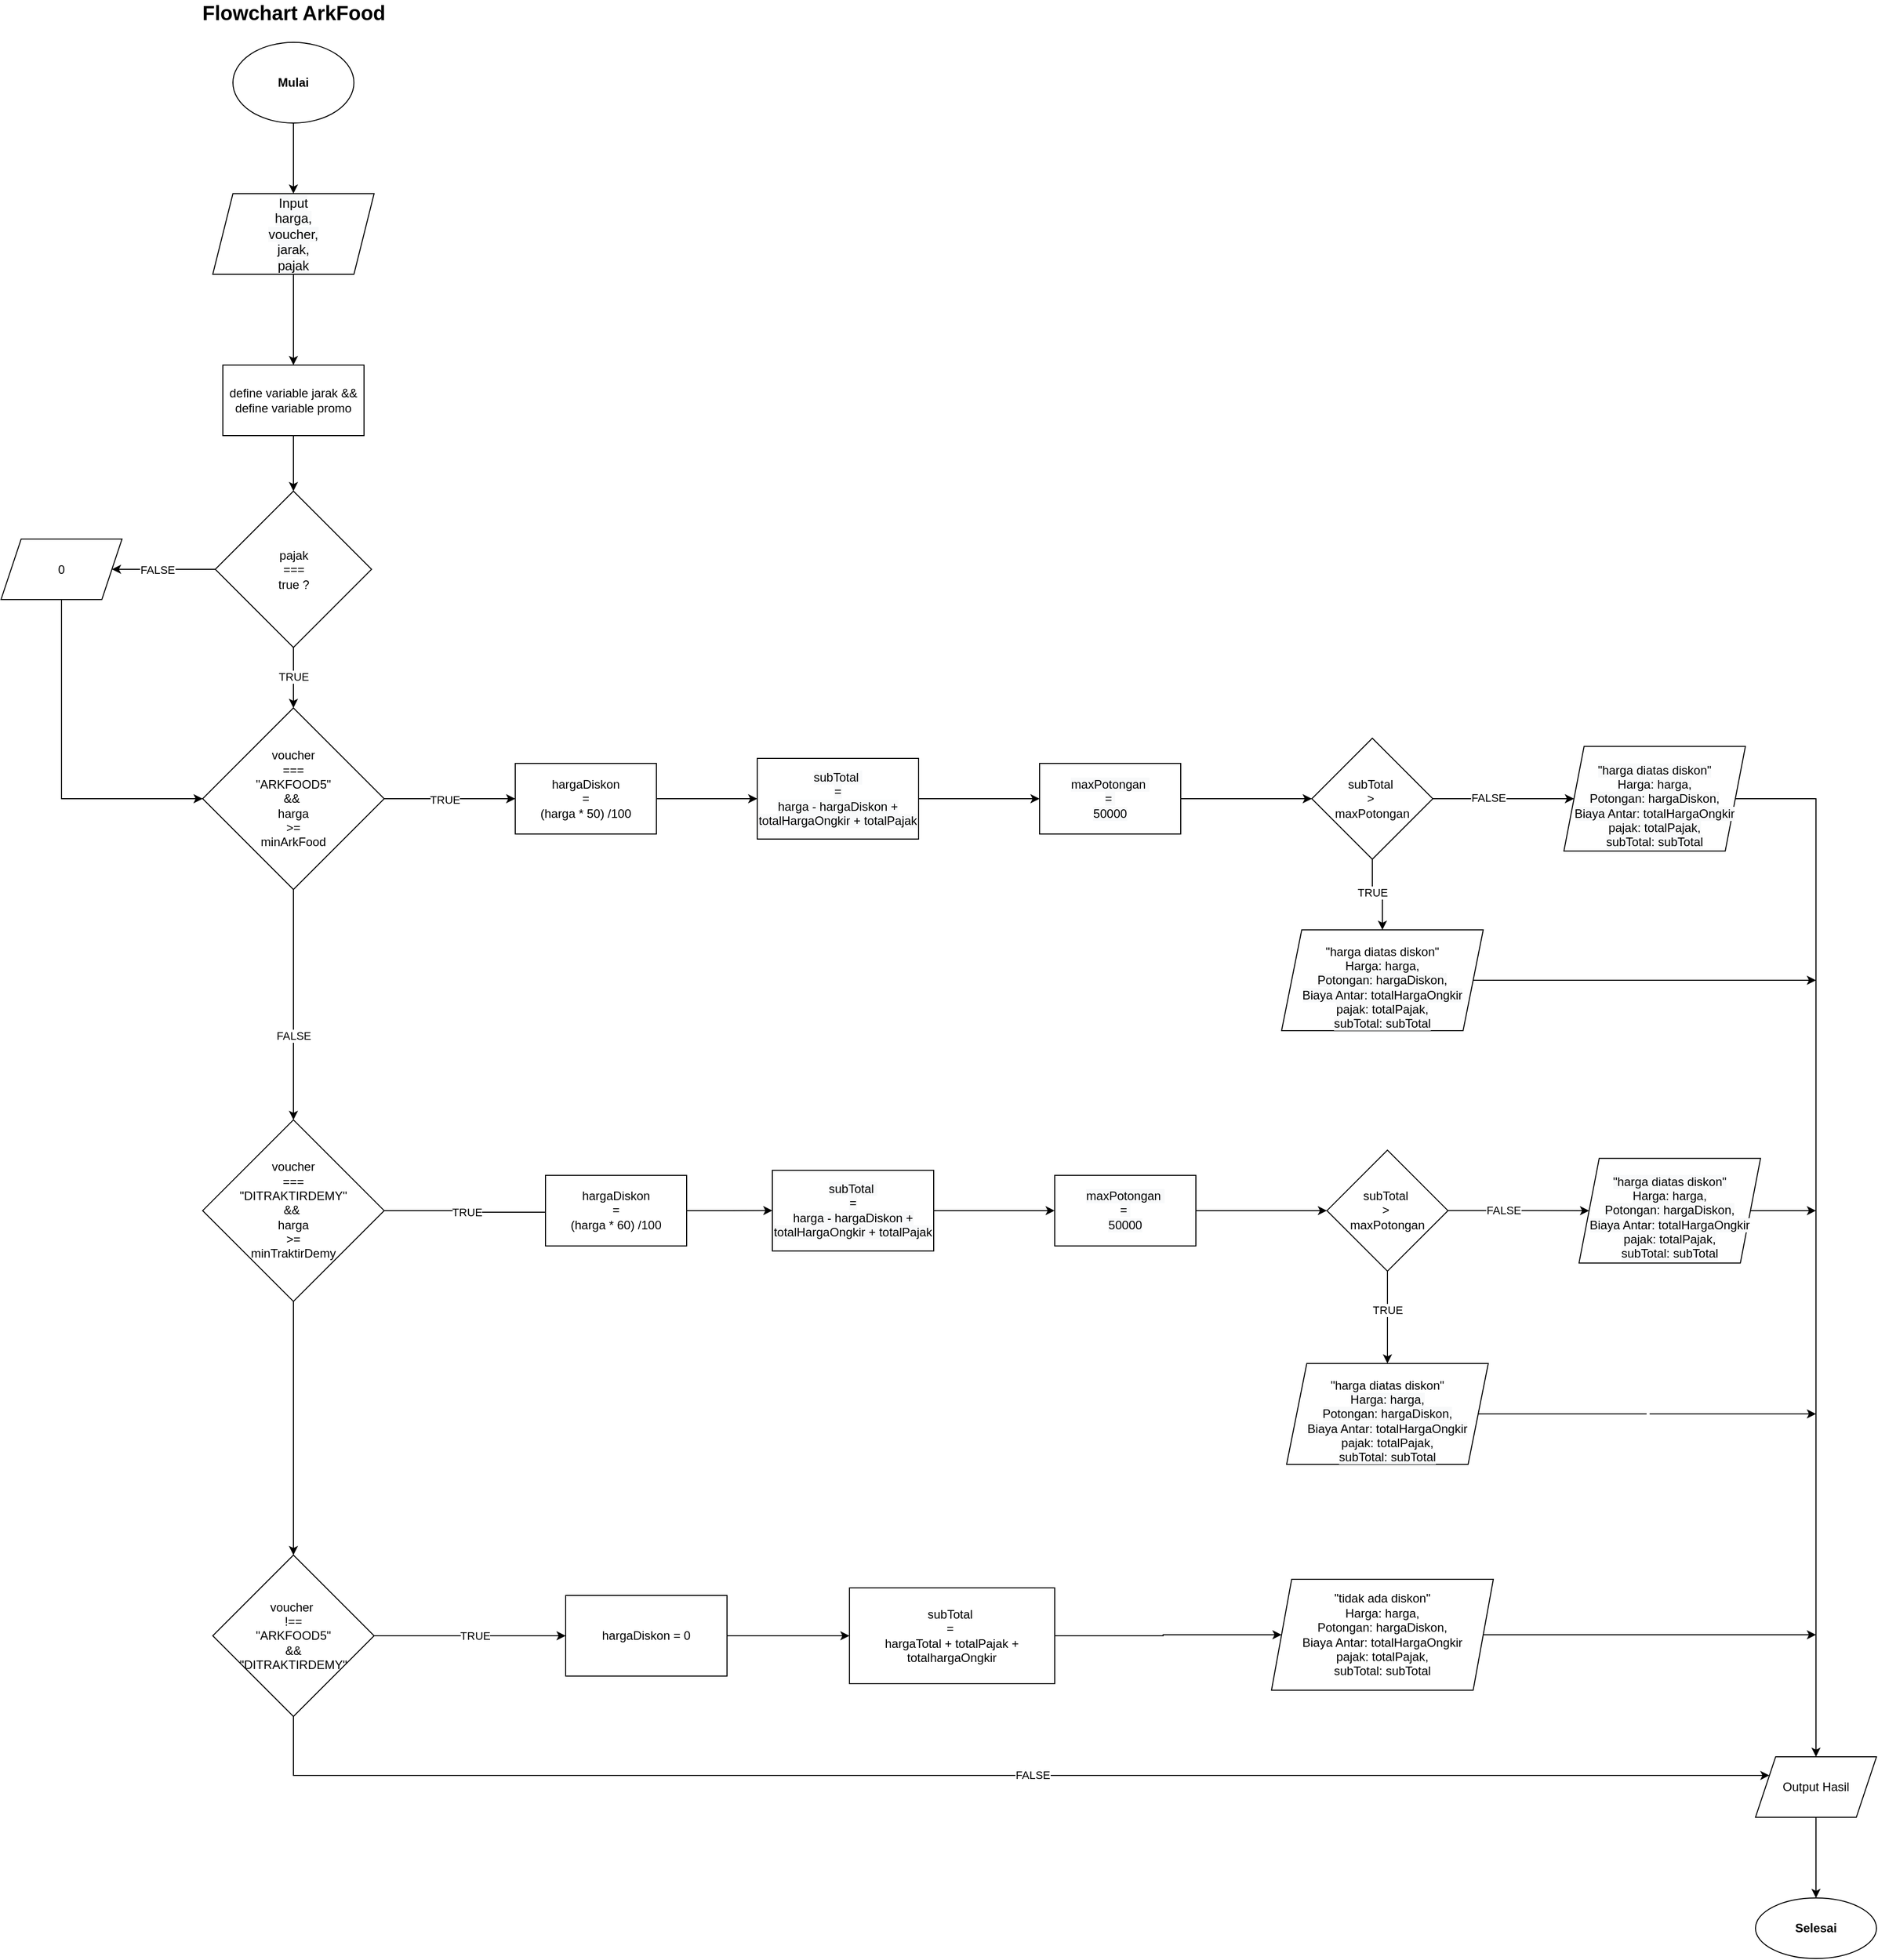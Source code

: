 <mxfile version="15.1.1" type="github"><diagram id="C5RBs43oDa-KdzZeNtuy" name="Page-1"><mxGraphModel dx="1299" dy="1123" grid="1" gridSize="10" guides="1" tooltips="1" connect="1" arrows="1" fold="1" page="1" pageScale="1" pageWidth="827" pageHeight="1169" background="#ffffff" math="0" shadow="0"><root><mxCell id="WIyWlLk6GJQsqaUBKTNV-0"/><mxCell id="WIyWlLk6GJQsqaUBKTNV-1" parent="WIyWlLk6GJQsqaUBKTNV-0"/><mxCell id="PaFGZIn1e4kdp1-qGl9o-0" value="&lt;font style=&quot;font-size: 20px&quot;&gt;&lt;b&gt;Flowchart ArkFood&lt;/b&gt;&lt;/font&gt;" style="text;html=1;align=center;verticalAlign=middle;resizable=0;points=[];autosize=1;strokeColor=none;fillColor=none;" vertex="1" parent="WIyWlLk6GJQsqaUBKTNV-1"><mxGeometry x="1690" y="80" width="200" height="20" as="geometry"/></mxCell><mxCell id="PaFGZIn1e4kdp1-qGl9o-123" value="" style="edgeStyle=orthogonalEdgeStyle;rounded=0;orthogonalLoop=1;jettySize=auto;html=1;" edge="1" parent="WIyWlLk6GJQsqaUBKTNV-1" source="PaFGZIn1e4kdp1-qGl9o-121" target="PaFGZIn1e4kdp1-qGl9o-122"><mxGeometry relative="1" as="geometry"/></mxCell><mxCell id="PaFGZIn1e4kdp1-qGl9o-121" value="&lt;b&gt;Mulai&lt;/b&gt;" style="ellipse;whiteSpace=wrap;html=1;" vertex="1" parent="WIyWlLk6GJQsqaUBKTNV-1"><mxGeometry x="1730" y="120" width="120" height="80" as="geometry"/></mxCell><mxCell id="PaFGZIn1e4kdp1-qGl9o-125" value="" style="edgeStyle=orthogonalEdgeStyle;rounded=0;orthogonalLoop=1;jettySize=auto;html=1;" edge="1" parent="WIyWlLk6GJQsqaUBKTNV-1" source="PaFGZIn1e4kdp1-qGl9o-122" target="PaFGZIn1e4kdp1-qGl9o-124"><mxGeometry relative="1" as="geometry"/></mxCell><mxCell id="PaFGZIn1e4kdp1-qGl9o-122" value="&lt;font style=&quot;font-size: 13px&quot;&gt;&lt;br&gt;&lt;br&gt;&lt;span style=&quot;color: rgb(0 , 0 , 0) ; font-family: &amp;#34;helvetica&amp;#34; ; font-style: normal ; font-weight: 400 ; letter-spacing: normal ; text-align: center ; text-indent: 0px ; text-transform: none ; word-spacing: 0px ; background-color: rgb(248 , 249 , 250) ; display: inline ; float: none&quot;&gt;Input&lt;/span&gt;&lt;br style=&quot;color: rgb(0 , 0 , 0) ; font-family: &amp;#34;helvetica&amp;#34; ; font-style: normal ; font-weight: 400 ; letter-spacing: normal ; text-align: center ; text-indent: 0px ; text-transform: none ; word-spacing: 0px ; background-color: rgb(248 , 249 , 250)&quot;&gt;&lt;span style=&quot;color: rgb(0 , 0 , 0) ; font-family: &amp;#34;helvetica&amp;#34; ; font-style: normal ; font-weight: 400 ; letter-spacing: normal ; text-align: center ; text-indent: 0px ; text-transform: none ; word-spacing: 0px ; background-color: rgb(248 , 249 , 250) ; display: inline ; float: none&quot;&gt;harga,&lt;/span&gt;&lt;br style=&quot;color: rgb(0 , 0 , 0) ; font-family: &amp;#34;helvetica&amp;#34; ; font-style: normal ; font-weight: 400 ; letter-spacing: normal ; text-align: center ; text-indent: 0px ; text-transform: none ; word-spacing: 0px ; background-color: rgb(248 , 249 , 250)&quot;&gt;&lt;span style=&quot;color: rgb(0 , 0 , 0) ; font-family: &amp;#34;helvetica&amp;#34; ; font-style: normal ; font-weight: 400 ; letter-spacing: normal ; text-align: center ; text-indent: 0px ; text-transform: none ; word-spacing: 0px ; background-color: rgb(248 , 249 , 250) ; display: inline ; float: none&quot;&gt;voucher,&lt;/span&gt;&lt;br style=&quot;color: rgb(0 , 0 , 0) ; font-family: &amp;#34;helvetica&amp;#34; ; font-style: normal ; font-weight: 400 ; letter-spacing: normal ; text-align: center ; text-indent: 0px ; text-transform: none ; word-spacing: 0px ; background-color: rgb(248 , 249 , 250)&quot;&gt;&lt;span style=&quot;color: rgb(0 , 0 , 0) ; font-family: &amp;#34;helvetica&amp;#34; ; font-style: normal ; font-weight: 400 ; letter-spacing: normal ; text-align: center ; text-indent: 0px ; text-transform: none ; word-spacing: 0px ; background-color: rgb(248 , 249 , 250) ; display: inline ; float: none&quot;&gt;jarak,&lt;/span&gt;&lt;br style=&quot;color: rgb(0 , 0 , 0) ; font-family: &amp;#34;helvetica&amp;#34; ; font-style: normal ; font-weight: 400 ; letter-spacing: normal ; text-align: center ; text-indent: 0px ; text-transform: none ; word-spacing: 0px ; background-color: rgb(248 , 249 , 250)&quot;&gt;&lt;span style=&quot;color: rgb(0 , 0 , 0) ; font-family: &amp;#34;helvetica&amp;#34; ; font-style: normal ; font-weight: 400 ; letter-spacing: normal ; text-align: center ; text-indent: 0px ; text-transform: none ; word-spacing: 0px ; background-color: rgb(248 , 249 , 250) ; display: inline ; float: none&quot;&gt;pajak&lt;br&gt;&lt;/span&gt;&lt;br&gt;&lt;br&gt;&lt;/font&gt;" style="shape=parallelogram;perimeter=parallelogramPerimeter;whiteSpace=wrap;html=1;fixedSize=1;" vertex="1" parent="WIyWlLk6GJQsqaUBKTNV-1"><mxGeometry x="1710" y="270" width="160" height="80" as="geometry"/></mxCell><mxCell id="PaFGZIn1e4kdp1-qGl9o-127" value="" style="edgeStyle=orthogonalEdgeStyle;rounded=0;orthogonalLoop=1;jettySize=auto;html=1;" edge="1" parent="WIyWlLk6GJQsqaUBKTNV-1" source="PaFGZIn1e4kdp1-qGl9o-124" target="PaFGZIn1e4kdp1-qGl9o-126"><mxGeometry relative="1" as="geometry"/></mxCell><mxCell id="PaFGZIn1e4kdp1-qGl9o-124" value="&lt;span&gt;define variable jarak &amp;amp;&amp;amp; define variable promo&lt;/span&gt;" style="whiteSpace=wrap;html=1;" vertex="1" parent="WIyWlLk6GJQsqaUBKTNV-1"><mxGeometry x="1720" y="440" width="140" height="70" as="geometry"/></mxCell><mxCell id="PaFGZIn1e4kdp1-qGl9o-129" value="" style="edgeStyle=orthogonalEdgeStyle;rounded=0;orthogonalLoop=1;jettySize=auto;html=1;" edge="1" parent="WIyWlLk6GJQsqaUBKTNV-1" source="PaFGZIn1e4kdp1-qGl9o-126" target="PaFGZIn1e4kdp1-qGl9o-128"><mxGeometry relative="1" as="geometry"/></mxCell><mxCell id="PaFGZIn1e4kdp1-qGl9o-130" value="FALSE" style="edgeLabel;html=1;align=center;verticalAlign=middle;resizable=0;points=[];" vertex="1" connectable="0" parent="PaFGZIn1e4kdp1-qGl9o-129"><mxGeometry x="0.131" relative="1" as="geometry"><mxPoint as="offset"/></mxGeometry></mxCell><mxCell id="PaFGZIn1e4kdp1-qGl9o-132" value="" style="edgeStyle=orthogonalEdgeStyle;rounded=0;orthogonalLoop=1;jettySize=auto;html=1;" edge="1" parent="WIyWlLk6GJQsqaUBKTNV-1" source="PaFGZIn1e4kdp1-qGl9o-126" target="PaFGZIn1e4kdp1-qGl9o-131"><mxGeometry relative="1" as="geometry"/></mxCell><mxCell id="PaFGZIn1e4kdp1-qGl9o-133" value="TRUE" style="edgeLabel;html=1;align=center;verticalAlign=middle;resizable=0;points=[];" vertex="1" connectable="0" parent="PaFGZIn1e4kdp1-qGl9o-132"><mxGeometry x="-0.048" relative="1" as="geometry"><mxPoint as="offset"/></mxGeometry></mxCell><mxCell id="PaFGZIn1e4kdp1-qGl9o-126" value="pajak&lt;br&gt;===&lt;br&gt;true ?" style="rhombus;whiteSpace=wrap;html=1;" vertex="1" parent="WIyWlLk6GJQsqaUBKTNV-1"><mxGeometry x="1712.5" y="565" width="155" height="155" as="geometry"/></mxCell><mxCell id="PaFGZIn1e4kdp1-qGl9o-155" style="edgeStyle=orthogonalEdgeStyle;rounded=0;orthogonalLoop=1;jettySize=auto;html=1;entryX=0;entryY=0.5;entryDx=0;entryDy=0;" edge="1" parent="WIyWlLk6GJQsqaUBKTNV-1" source="PaFGZIn1e4kdp1-qGl9o-128" target="PaFGZIn1e4kdp1-qGl9o-131"><mxGeometry relative="1" as="geometry"><Array as="points"><mxPoint x="1560" y="870"/></Array></mxGeometry></mxCell><mxCell id="PaFGZIn1e4kdp1-qGl9o-128" value="0" style="shape=parallelogram;perimeter=parallelogramPerimeter;whiteSpace=wrap;html=1;fixedSize=1;" vertex="1" parent="WIyWlLk6GJQsqaUBKTNV-1"><mxGeometry x="1500" y="612.5" width="120" height="60" as="geometry"/></mxCell><mxCell id="PaFGZIn1e4kdp1-qGl9o-135" value="" style="edgeStyle=orthogonalEdgeStyle;rounded=0;orthogonalLoop=1;jettySize=auto;html=1;" edge="1" parent="WIyWlLk6GJQsqaUBKTNV-1" source="PaFGZIn1e4kdp1-qGl9o-131" target="PaFGZIn1e4kdp1-qGl9o-134"><mxGeometry relative="1" as="geometry"/></mxCell><mxCell id="PaFGZIn1e4kdp1-qGl9o-136" value="TRUE" style="edgeLabel;html=1;align=center;verticalAlign=middle;resizable=0;points=[];" vertex="1" connectable="0" parent="PaFGZIn1e4kdp1-qGl9o-135"><mxGeometry x="-0.085" y="-1" relative="1" as="geometry"><mxPoint as="offset"/></mxGeometry></mxCell><mxCell id="PaFGZIn1e4kdp1-qGl9o-154" value="" style="edgeStyle=orthogonalEdgeStyle;rounded=0;orthogonalLoop=1;jettySize=auto;html=1;" edge="1" parent="WIyWlLk6GJQsqaUBKTNV-1" source="PaFGZIn1e4kdp1-qGl9o-131" target="PaFGZIn1e4kdp1-qGl9o-153"><mxGeometry relative="1" as="geometry"/></mxCell><mxCell id="PaFGZIn1e4kdp1-qGl9o-156" value="FALSE" style="edgeLabel;html=1;align=center;verticalAlign=middle;resizable=0;points=[];" vertex="1" connectable="0" parent="PaFGZIn1e4kdp1-qGl9o-154"><mxGeometry x="0.271" relative="1" as="geometry"><mxPoint as="offset"/></mxGeometry></mxCell><mxCell id="PaFGZIn1e4kdp1-qGl9o-131" value="voucher&lt;br&gt;===&lt;br&gt;&quot;ARKFOOD5&quot;&lt;br&gt;&amp;amp;&amp;amp;&amp;nbsp;&lt;br&gt;harga&lt;br&gt;&amp;gt;=&lt;br&gt;minArkFood" style="rhombus;whiteSpace=wrap;html=1;" vertex="1" parent="WIyWlLk6GJQsqaUBKTNV-1"><mxGeometry x="1700" y="780" width="180" height="180" as="geometry"/></mxCell><mxCell id="PaFGZIn1e4kdp1-qGl9o-138" value="" style="edgeStyle=orthogonalEdgeStyle;rounded=0;orthogonalLoop=1;jettySize=auto;html=1;" edge="1" parent="WIyWlLk6GJQsqaUBKTNV-1" source="PaFGZIn1e4kdp1-qGl9o-134" target="PaFGZIn1e4kdp1-qGl9o-137"><mxGeometry relative="1" as="geometry"/></mxCell><mxCell id="PaFGZIn1e4kdp1-qGl9o-134" value="&lt;span&gt;hargaDiskon&lt;/span&gt;&lt;br&gt;&lt;span&gt;=&lt;/span&gt;&lt;br&gt;&lt;span&gt;(harga * 50) /100&lt;/span&gt;" style="whiteSpace=wrap;html=1;" vertex="1" parent="WIyWlLk6GJQsqaUBKTNV-1"><mxGeometry x="2010" y="835" width="140" height="70" as="geometry"/></mxCell><mxCell id="PaFGZIn1e4kdp1-qGl9o-140" value="" style="edgeStyle=orthogonalEdgeStyle;rounded=0;orthogonalLoop=1;jettySize=auto;html=1;" edge="1" parent="WIyWlLk6GJQsqaUBKTNV-1" source="PaFGZIn1e4kdp1-qGl9o-137" target="PaFGZIn1e4kdp1-qGl9o-139"><mxGeometry relative="1" as="geometry"/></mxCell><mxCell id="PaFGZIn1e4kdp1-qGl9o-137" value="&#10;&#10;&lt;span style=&quot;color: rgb(0, 0, 0); font-family: helvetica; font-size: 12px; font-style: normal; font-weight: 400; letter-spacing: normal; text-align: center; text-indent: 0px; text-transform: none; word-spacing: 0px; background-color: rgb(248, 249, 250); display: inline; float: none;&quot;&gt;subTotal&amp;nbsp;&lt;/span&gt;&lt;br style=&quot;color: rgb(0, 0, 0); font-family: helvetica; font-size: 12px; font-style: normal; font-weight: 400; letter-spacing: normal; text-align: center; text-indent: 0px; text-transform: none; word-spacing: 0px; background-color: rgb(248, 249, 250);&quot;&gt;&lt;span style=&quot;color: rgb(0, 0, 0); font-family: helvetica; font-size: 12px; font-style: normal; font-weight: 400; letter-spacing: normal; text-align: center; text-indent: 0px; text-transform: none; word-spacing: 0px; background-color: rgb(248, 249, 250); display: inline; float: none;&quot;&gt;=&lt;/span&gt;&lt;br style=&quot;color: rgb(0, 0, 0); font-family: helvetica; font-size: 12px; font-style: normal; font-weight: 400; letter-spacing: normal; text-align: center; text-indent: 0px; text-transform: none; word-spacing: 0px; background-color: rgb(248, 249, 250);&quot;&gt;&lt;span style=&quot;color: rgb(0, 0, 0); font-family: helvetica; font-size: 12px; font-style: normal; font-weight: 400; letter-spacing: normal; text-align: center; text-indent: 0px; text-transform: none; word-spacing: 0px; background-color: rgb(248, 249, 250); display: inline; float: none;&quot;&gt;harga - hargaDiskon + totalHargaOngkir + totalPajak&lt;/span&gt;&#10;&#10;" style="whiteSpace=wrap;html=1;" vertex="1" parent="WIyWlLk6GJQsqaUBKTNV-1"><mxGeometry x="2250" y="830" width="160" height="80" as="geometry"/></mxCell><mxCell id="PaFGZIn1e4kdp1-qGl9o-142" value="" style="edgeStyle=orthogonalEdgeStyle;rounded=0;orthogonalLoop=1;jettySize=auto;html=1;" edge="1" parent="WIyWlLk6GJQsqaUBKTNV-1" source="PaFGZIn1e4kdp1-qGl9o-139" target="PaFGZIn1e4kdp1-qGl9o-141"><mxGeometry relative="1" as="geometry"/></mxCell><mxCell id="PaFGZIn1e4kdp1-qGl9o-139" value="&#10;&#10;&lt;span style=&quot;color: rgb(0, 0, 0); font-family: helvetica; font-size: 12px; font-style: normal; font-weight: 400; letter-spacing: normal; text-align: center; text-indent: 0px; text-transform: none; word-spacing: 0px; background-color: rgb(248, 249, 250); display: inline; float: none;&quot;&gt;maxPotongan&amp;nbsp;&lt;/span&gt;&lt;br style=&quot;color: rgb(0, 0, 0); font-family: helvetica; font-size: 12px; font-style: normal; font-weight: 400; letter-spacing: normal; text-align: center; text-indent: 0px; text-transform: none; word-spacing: 0px; background-color: rgb(248, 249, 250);&quot;&gt;&lt;span style=&quot;color: rgb(0, 0, 0); font-family: helvetica; font-size: 12px; font-style: normal; font-weight: 400; letter-spacing: normal; text-align: center; text-indent: 0px; text-transform: none; word-spacing: 0px; background-color: rgb(248, 249, 250); display: inline; float: none;&quot;&gt;=&amp;nbsp;&lt;/span&gt;&lt;br style=&quot;color: rgb(0, 0, 0); font-family: helvetica; font-size: 12px; font-style: normal; font-weight: 400; letter-spacing: normal; text-align: center; text-indent: 0px; text-transform: none; word-spacing: 0px; background-color: rgb(248, 249, 250);&quot;&gt;&lt;span style=&quot;color: rgb(0, 0, 0); font-family: helvetica; font-size: 12px; font-style: normal; font-weight: 400; letter-spacing: normal; text-align: center; text-indent: 0px; text-transform: none; word-spacing: 0px; background-color: rgb(248, 249, 250); display: inline; float: none;&quot;&gt;50000&lt;/span&gt;&#10;&#10;" style="whiteSpace=wrap;html=1;" vertex="1" parent="WIyWlLk6GJQsqaUBKTNV-1"><mxGeometry x="2530" y="835" width="140" height="70" as="geometry"/></mxCell><mxCell id="PaFGZIn1e4kdp1-qGl9o-144" value="" style="edgeStyle=orthogonalEdgeStyle;rounded=0;orthogonalLoop=1;jettySize=auto;html=1;" edge="1" parent="WIyWlLk6GJQsqaUBKTNV-1" source="PaFGZIn1e4kdp1-qGl9o-141" target="PaFGZIn1e4kdp1-qGl9o-143"><mxGeometry relative="1" as="geometry"/></mxCell><mxCell id="PaFGZIn1e4kdp1-qGl9o-145" value="TRUE" style="edgeLabel;html=1;align=center;verticalAlign=middle;resizable=0;points=[];" vertex="1" connectable="0" parent="PaFGZIn1e4kdp1-qGl9o-144"><mxGeometry x="-0.173" relative="1" as="geometry"><mxPoint as="offset"/></mxGeometry></mxCell><mxCell id="PaFGZIn1e4kdp1-qGl9o-147" value="" style="edgeStyle=orthogonalEdgeStyle;rounded=0;orthogonalLoop=1;jettySize=auto;html=1;" edge="1" parent="WIyWlLk6GJQsqaUBKTNV-1" source="PaFGZIn1e4kdp1-qGl9o-141" target="PaFGZIn1e4kdp1-qGl9o-146"><mxGeometry relative="1" as="geometry"/></mxCell><mxCell id="PaFGZIn1e4kdp1-qGl9o-148" value="FALSE" style="edgeLabel;html=1;align=center;verticalAlign=middle;resizable=0;points=[];" vertex="1" connectable="0" parent="PaFGZIn1e4kdp1-qGl9o-147"><mxGeometry x="-0.215" y="1" relative="1" as="geometry"><mxPoint as="offset"/></mxGeometry></mxCell><mxCell id="PaFGZIn1e4kdp1-qGl9o-141" value="subTotal&amp;nbsp;&lt;br&gt;&amp;gt;&amp;nbsp;&lt;br&gt;maxPotongan" style="rhombus;whiteSpace=wrap;html=1;" vertex="1" parent="WIyWlLk6GJQsqaUBKTNV-1"><mxGeometry x="2800" y="810" width="120" height="120" as="geometry"/></mxCell><mxCell id="PaFGZIn1e4kdp1-qGl9o-151" style="edgeStyle=orthogonalEdgeStyle;rounded=0;orthogonalLoop=1;jettySize=auto;html=1;" edge="1" parent="WIyWlLk6GJQsqaUBKTNV-1" source="PaFGZIn1e4kdp1-qGl9o-143"><mxGeometry relative="1" as="geometry"><mxPoint x="3300" y="1050" as="targetPoint"/></mxGeometry></mxCell><mxCell id="PaFGZIn1e4kdp1-qGl9o-143" value="&lt;br&gt;&quot;harga diatas diskon&quot;&lt;br&gt;&lt;span style=&quot;color: rgb(0 , 0 , 0) ; font-family: &amp;#34;helvetica&amp;#34; ; font-size: 12px ; font-style: normal ; font-weight: 400 ; letter-spacing: normal ; text-align: center ; text-indent: 0px ; text-transform: none ; word-spacing: 0px ; background-color: rgb(248 , 249 , 250) ; display: inline ; float: none&quot;&gt;Harga: harga,&lt;/span&gt;&lt;br style=&quot;color: rgb(0 , 0 , 0) ; font-family: &amp;#34;helvetica&amp;#34; ; font-size: 12px ; font-style: normal ; font-weight: 400 ; letter-spacing: normal ; text-align: center ; text-indent: 0px ; text-transform: none ; word-spacing: 0px ; background-color: rgb(248 , 249 , 250)&quot;&gt;&lt;span style=&quot;color: rgb(0 , 0 , 0) ; font-family: &amp;#34;helvetica&amp;#34; ; font-size: 12px ; font-style: normal ; font-weight: 400 ; letter-spacing: normal ; text-align: center ; text-indent: 0px ; text-transform: none ; word-spacing: 0px ; background-color: rgb(248 , 249 , 250) ; display: inline ; float: none&quot;&gt;Potongan: hargaDiskon,&lt;/span&gt;&lt;br style=&quot;color: rgb(0 , 0 , 0) ; font-family: &amp;#34;helvetica&amp;#34; ; font-size: 12px ; font-style: normal ; font-weight: 400 ; letter-spacing: normal ; text-align: center ; text-indent: 0px ; text-transform: none ; word-spacing: 0px ; background-color: rgb(248 , 249 , 250)&quot;&gt;&lt;span style=&quot;color: rgb(0 , 0 , 0) ; font-family: &amp;#34;helvetica&amp;#34; ; font-size: 12px ; font-style: normal ; font-weight: 400 ; letter-spacing: normal ; text-align: center ; text-indent: 0px ; text-transform: none ; word-spacing: 0px ; background-color: rgb(248 , 249 , 250) ; display: inline ; float: none&quot;&gt;Biaya Antar: totalHargaOngkir&lt;/span&gt;&lt;br style=&quot;color: rgb(0 , 0 , 0) ; font-family: &amp;#34;helvetica&amp;#34; ; font-size: 12px ; font-style: normal ; font-weight: 400 ; letter-spacing: normal ; text-align: center ; text-indent: 0px ; text-transform: none ; word-spacing: 0px ; background-color: rgb(248 , 249 , 250)&quot;&gt;&lt;span style=&quot;color: rgb(0 , 0 , 0) ; font-family: &amp;#34;helvetica&amp;#34; ; font-size: 12px ; font-style: normal ; font-weight: 400 ; letter-spacing: normal ; text-align: center ; text-indent: 0px ; text-transform: none ; word-spacing: 0px ; background-color: rgb(248 , 249 , 250) ; display: inline ; float: none&quot;&gt;pajak: totalPajak,&lt;/span&gt;&lt;br style=&quot;color: rgb(0 , 0 , 0) ; font-family: &amp;#34;helvetica&amp;#34; ; font-size: 12px ; font-style: normal ; font-weight: 400 ; letter-spacing: normal ; text-align: center ; text-indent: 0px ; text-transform: none ; word-spacing: 0px ; background-color: rgb(248 , 249 , 250)&quot;&gt;&lt;span style=&quot;color: rgb(0 , 0 , 0) ; font-family: &amp;#34;helvetica&amp;#34; ; font-size: 12px ; font-style: normal ; font-weight: 400 ; letter-spacing: normal ; text-align: center ; text-indent: 0px ; text-transform: none ; word-spacing: 0px ; background-color: rgb(248 , 249 , 250) ; display: inline ; float: none&quot;&gt;subTotal: subTotal&lt;/span&gt;&lt;br&gt;" style="shape=parallelogram;perimeter=parallelogramPerimeter;whiteSpace=wrap;html=1;fixedSize=1;" vertex="1" parent="WIyWlLk6GJQsqaUBKTNV-1"><mxGeometry x="2770" y="1000" width="200" height="100" as="geometry"/></mxCell><mxCell id="PaFGZIn1e4kdp1-qGl9o-149" style="edgeStyle=orthogonalEdgeStyle;rounded=0;orthogonalLoop=1;jettySize=auto;html=1;" edge="1" parent="WIyWlLk6GJQsqaUBKTNV-1" source="PaFGZIn1e4kdp1-qGl9o-146" target="PaFGZIn1e4kdp1-qGl9o-150"><mxGeometry relative="1" as="geometry"><mxPoint x="3280" y="1430" as="targetPoint"/><Array as="points"><mxPoint x="3300" y="870.005"/><mxPoint x="3300" y="1450"/></Array></mxGeometry></mxCell><mxCell id="PaFGZIn1e4kdp1-qGl9o-146" value="&lt;br&gt;&lt;br&gt;&lt;br style=&quot;color: rgb(0 , 0 , 0) ; font-family: &amp;#34;helvetica&amp;#34; ; font-size: 12px ; font-style: normal ; font-weight: 400 ; letter-spacing: normal ; text-align: center ; text-indent: 0px ; text-transform: none ; word-spacing: 0px ; background-color: rgb(248 , 249 , 250)&quot;&gt;&lt;span style=&quot;color: rgb(0 , 0 , 0) ; font-family: &amp;#34;helvetica&amp;#34; ; font-size: 12px ; font-style: normal ; font-weight: 400 ; letter-spacing: normal ; text-align: center ; text-indent: 0px ; text-transform: none ; word-spacing: 0px ; background-color: rgb(248 , 249 , 250) ; display: inline ; float: none&quot;&gt;&quot;harga diatas diskon&quot;&lt;/span&gt;&lt;br style=&quot;color: rgb(0 , 0 , 0) ; font-family: &amp;#34;helvetica&amp;#34; ; font-size: 12px ; font-style: normal ; font-weight: 400 ; letter-spacing: normal ; text-align: center ; text-indent: 0px ; text-transform: none ; word-spacing: 0px ; background-color: rgb(248 , 249 , 250)&quot;&gt;&lt;span style=&quot;color: rgb(0 , 0 , 0) ; font-size: 12px ; font-style: normal ; font-weight: 400 ; letter-spacing: normal ; text-align: center ; text-indent: 0px ; text-transform: none ; word-spacing: 0px ; font-family: &amp;#34;helvetica&amp;#34; ; background-color: rgb(248 , 249 , 250) ; display: inline ; float: none&quot;&gt;Harga: harga,&lt;/span&gt;&lt;br style=&quot;color: rgb(0 , 0 , 0) ; font-size: 12px ; font-style: normal ; font-weight: 400 ; letter-spacing: normal ; text-align: center ; text-indent: 0px ; text-transform: none ; word-spacing: 0px ; font-family: &amp;#34;helvetica&amp;#34; ; background-color: rgb(248 , 249 , 250)&quot;&gt;&lt;span style=&quot;color: rgb(0 , 0 , 0) ; font-size: 12px ; font-style: normal ; font-weight: 400 ; letter-spacing: normal ; text-align: center ; text-indent: 0px ; text-transform: none ; word-spacing: 0px ; font-family: &amp;#34;helvetica&amp;#34; ; background-color: rgb(248 , 249 , 250) ; display: inline ; float: none&quot;&gt;Potongan: hargaDiskon,&lt;/span&gt;&lt;br style=&quot;color: rgb(0 , 0 , 0) ; font-size: 12px ; font-style: normal ; font-weight: 400 ; letter-spacing: normal ; text-align: center ; text-indent: 0px ; text-transform: none ; word-spacing: 0px ; font-family: &amp;#34;helvetica&amp;#34; ; background-color: rgb(248 , 249 , 250)&quot;&gt;&lt;span style=&quot;color: rgb(0 , 0 , 0) ; font-size: 12px ; font-style: normal ; font-weight: 400 ; letter-spacing: normal ; text-align: center ; text-indent: 0px ; text-transform: none ; word-spacing: 0px ; font-family: &amp;#34;helvetica&amp;#34; ; background-color: rgb(248 , 249 , 250) ; display: inline ; float: none&quot;&gt;Biaya Antar: totalHargaOngkir&lt;/span&gt;&lt;br style=&quot;color: rgb(0 , 0 , 0) ; font-size: 12px ; font-style: normal ; font-weight: 400 ; letter-spacing: normal ; text-align: center ; text-indent: 0px ; text-transform: none ; word-spacing: 0px ; font-family: &amp;#34;helvetica&amp;#34; ; background-color: rgb(248 , 249 , 250)&quot;&gt;&lt;span style=&quot;color: rgb(0 , 0 , 0) ; font-size: 12px ; font-style: normal ; font-weight: 400 ; letter-spacing: normal ; text-align: center ; text-indent: 0px ; text-transform: none ; word-spacing: 0px ; font-family: &amp;#34;helvetica&amp;#34; ; background-color: rgb(248 , 249 , 250) ; display: inline ; float: none&quot;&gt;pajak: totalPajak,&lt;/span&gt;&lt;br style=&quot;color: rgb(0 , 0 , 0) ; font-size: 12px ; font-style: normal ; font-weight: 400 ; letter-spacing: normal ; text-align: center ; text-indent: 0px ; text-transform: none ; word-spacing: 0px ; font-family: &amp;#34;helvetica&amp;#34; ; background-color: rgb(248 , 249 , 250)&quot;&gt;&lt;span style=&quot;color: rgb(0 , 0 , 0) ; font-size: 12px ; font-style: normal ; font-weight: 400 ; letter-spacing: normal ; text-align: center ; text-indent: 0px ; text-transform: none ; word-spacing: 0px ; font-family: &amp;#34;helvetica&amp;#34; ; background-color: rgb(248 , 249 , 250) ; display: inline ; float: none&quot;&gt;subTotal: subTotal&lt;br&gt;&lt;/span&gt;&lt;br style=&quot;color: rgb(0 , 0 , 0) ; font-family: &amp;#34;helvetica&amp;#34; ; font-size: 12px ; font-style: normal ; font-weight: 400 ; letter-spacing: normal ; text-align: center ; text-indent: 0px ; text-transform: none ; word-spacing: 0px ; background-color: rgb(248 , 249 , 250)&quot;&gt;&lt;br&gt;" style="shape=parallelogram;perimeter=parallelogramPerimeter;whiteSpace=wrap;html=1;fixedSize=1;" vertex="1" parent="WIyWlLk6GJQsqaUBKTNV-1"><mxGeometry x="3050" y="818.13" width="180" height="103.75" as="geometry"/></mxCell><mxCell id="PaFGZIn1e4kdp1-qGl9o-205" value="" style="edgeStyle=orthogonalEdgeStyle;rounded=0;orthogonalLoop=1;jettySize=auto;html=1;" edge="1" parent="WIyWlLk6GJQsqaUBKTNV-1" source="PaFGZIn1e4kdp1-qGl9o-150" target="PaFGZIn1e4kdp1-qGl9o-204"><mxGeometry relative="1" as="geometry"/></mxCell><mxCell id="PaFGZIn1e4kdp1-qGl9o-150" value="Output Hasil" style="shape=parallelogram;perimeter=parallelogramPerimeter;whiteSpace=wrap;html=1;fixedSize=1;" vertex="1" parent="WIyWlLk6GJQsqaUBKTNV-1"><mxGeometry x="3240" y="1820.0" width="120" height="60" as="geometry"/></mxCell><mxCell id="PaFGZIn1e4kdp1-qGl9o-187" style="edgeStyle=orthogonalEdgeStyle;rounded=0;orthogonalLoop=1;jettySize=auto;html=1;entryX=0.107;entryY=0.522;entryDx=0;entryDy=0;entryPerimeter=0;" edge="1" parent="WIyWlLk6GJQsqaUBKTNV-1" source="PaFGZIn1e4kdp1-qGl9o-153" target="PaFGZIn1e4kdp1-qGl9o-173"><mxGeometry relative="1" as="geometry"/></mxCell><mxCell id="PaFGZIn1e4kdp1-qGl9o-188" value="TRUE" style="edgeLabel;html=1;align=center;verticalAlign=middle;resizable=0;points=[];" vertex="1" connectable="0" parent="PaFGZIn1e4kdp1-qGl9o-187"><mxGeometry x="-0.055" relative="1" as="geometry"><mxPoint as="offset"/></mxGeometry></mxCell><mxCell id="PaFGZIn1e4kdp1-qGl9o-192" style="edgeStyle=orthogonalEdgeStyle;rounded=0;orthogonalLoop=1;jettySize=auto;html=1;entryX=0.5;entryY=0;entryDx=0;entryDy=0;" edge="1" parent="WIyWlLk6GJQsqaUBKTNV-1" source="PaFGZIn1e4kdp1-qGl9o-153" target="PaFGZIn1e4kdp1-qGl9o-191"><mxGeometry relative="1" as="geometry"/></mxCell><mxCell id="PaFGZIn1e4kdp1-qGl9o-153" value="voucher&lt;br&gt;===&lt;br&gt;&quot;DITRAKTIRDEMY&quot;&lt;br&gt;&amp;amp;&amp;amp;&amp;nbsp;&lt;br&gt;harga&lt;br&gt;&amp;gt;=&lt;br&gt;minTraktirDemy" style="rhombus;whiteSpace=wrap;html=1;" vertex="1" parent="WIyWlLk6GJQsqaUBKTNV-1"><mxGeometry x="1700" y="1188.45" width="180" height="180" as="geometry"/></mxCell><mxCell id="PaFGZIn1e4kdp1-qGl9o-172" value="" style="edgeStyle=orthogonalEdgeStyle;rounded=0;orthogonalLoop=1;jettySize=auto;html=1;" edge="1" source="PaFGZIn1e4kdp1-qGl9o-173" target="PaFGZIn1e4kdp1-qGl9o-175" parent="WIyWlLk6GJQsqaUBKTNV-1"><mxGeometry relative="1" as="geometry"/></mxCell><mxCell id="PaFGZIn1e4kdp1-qGl9o-173" value="&lt;span&gt;hargaDiskon&lt;/span&gt;&lt;br&gt;&lt;span&gt;=&lt;/span&gt;&lt;br&gt;&lt;span&gt;(harga * 60) /100&lt;/span&gt;" style="whiteSpace=wrap;html=1;" vertex="1" parent="WIyWlLk6GJQsqaUBKTNV-1"><mxGeometry x="2040" y="1243.45" width="140" height="70" as="geometry"/></mxCell><mxCell id="PaFGZIn1e4kdp1-qGl9o-174" value="" style="edgeStyle=orthogonalEdgeStyle;rounded=0;orthogonalLoop=1;jettySize=auto;html=1;" edge="1" source="PaFGZIn1e4kdp1-qGl9o-175" target="PaFGZIn1e4kdp1-qGl9o-177" parent="WIyWlLk6GJQsqaUBKTNV-1"><mxGeometry relative="1" as="geometry"/></mxCell><mxCell id="PaFGZIn1e4kdp1-qGl9o-175" value="&#10;&#10;&lt;span style=&quot;color: rgb(0, 0, 0); font-family: helvetica; font-size: 12px; font-style: normal; font-weight: 400; letter-spacing: normal; text-align: center; text-indent: 0px; text-transform: none; word-spacing: 0px; background-color: rgb(248, 249, 250); display: inline; float: none;&quot;&gt;subTotal&amp;nbsp;&lt;/span&gt;&lt;br style=&quot;color: rgb(0, 0, 0); font-family: helvetica; font-size: 12px; font-style: normal; font-weight: 400; letter-spacing: normal; text-align: center; text-indent: 0px; text-transform: none; word-spacing: 0px; background-color: rgb(248, 249, 250);&quot;&gt;&lt;span style=&quot;color: rgb(0, 0, 0); font-family: helvetica; font-size: 12px; font-style: normal; font-weight: 400; letter-spacing: normal; text-align: center; text-indent: 0px; text-transform: none; word-spacing: 0px; background-color: rgb(248, 249, 250); display: inline; float: none;&quot;&gt;=&lt;/span&gt;&lt;br style=&quot;color: rgb(0, 0, 0); font-family: helvetica; font-size: 12px; font-style: normal; font-weight: 400; letter-spacing: normal; text-align: center; text-indent: 0px; text-transform: none; word-spacing: 0px; background-color: rgb(248, 249, 250);&quot;&gt;&lt;span style=&quot;color: rgb(0, 0, 0); font-family: helvetica; font-size: 12px; font-style: normal; font-weight: 400; letter-spacing: normal; text-align: center; text-indent: 0px; text-transform: none; word-spacing: 0px; background-color: rgb(248, 249, 250); display: inline; float: none;&quot;&gt;harga - hargaDiskon + totalHargaOngkir + totalPajak&lt;/span&gt;&#10;&#10;" style="whiteSpace=wrap;html=1;" vertex="1" parent="WIyWlLk6GJQsqaUBKTNV-1"><mxGeometry x="2265" y="1238.44" width="160" height="80" as="geometry"/></mxCell><mxCell id="PaFGZIn1e4kdp1-qGl9o-176" value="" style="edgeStyle=orthogonalEdgeStyle;rounded=0;orthogonalLoop=1;jettySize=auto;html=1;" edge="1" source="PaFGZIn1e4kdp1-qGl9o-177" target="PaFGZIn1e4kdp1-qGl9o-182" parent="WIyWlLk6GJQsqaUBKTNV-1"><mxGeometry relative="1" as="geometry"/></mxCell><mxCell id="PaFGZIn1e4kdp1-qGl9o-177" value="&#10;&#10;&lt;span style=&quot;color: rgb(0, 0, 0); font-family: helvetica; font-size: 12px; font-style: normal; font-weight: 400; letter-spacing: normal; text-align: center; text-indent: 0px; text-transform: none; word-spacing: 0px; background-color: rgb(248, 249, 250); display: inline; float: none;&quot;&gt;maxPotongan&amp;nbsp;&lt;/span&gt;&lt;br style=&quot;color: rgb(0, 0, 0); font-family: helvetica; font-size: 12px; font-style: normal; font-weight: 400; letter-spacing: normal; text-align: center; text-indent: 0px; text-transform: none; word-spacing: 0px; background-color: rgb(248, 249, 250);&quot;&gt;&lt;span style=&quot;color: rgb(0, 0, 0); font-family: helvetica; font-size: 12px; font-style: normal; font-weight: 400; letter-spacing: normal; text-align: center; text-indent: 0px; text-transform: none; word-spacing: 0px; background-color: rgb(248, 249, 250); display: inline; float: none;&quot;&gt;=&amp;nbsp;&lt;/span&gt;&lt;br style=&quot;color: rgb(0, 0, 0); font-family: helvetica; font-size: 12px; font-style: normal; font-weight: 400; letter-spacing: normal; text-align: center; text-indent: 0px; text-transform: none; word-spacing: 0px; background-color: rgb(248, 249, 250);&quot;&gt;&lt;span style=&quot;color: rgb(0, 0, 0); font-family: helvetica; font-size: 12px; font-style: normal; font-weight: 400; letter-spacing: normal; text-align: center; text-indent: 0px; text-transform: none; word-spacing: 0px; background-color: rgb(248, 249, 250); display: inline; float: none;&quot;&gt;50000&lt;/span&gt;&#10;&#10;" style="whiteSpace=wrap;html=1;" vertex="1" parent="WIyWlLk6GJQsqaUBKTNV-1"><mxGeometry x="2545" y="1243.44" width="140" height="70" as="geometry"/></mxCell><mxCell id="PaFGZIn1e4kdp1-qGl9o-178" value="" style="edgeStyle=orthogonalEdgeStyle;rounded=0;orthogonalLoop=1;jettySize=auto;html=1;" edge="1" source="PaFGZIn1e4kdp1-qGl9o-182" target="PaFGZIn1e4kdp1-qGl9o-184" parent="WIyWlLk6GJQsqaUBKTNV-1"><mxGeometry relative="1" as="geometry"/></mxCell><mxCell id="PaFGZIn1e4kdp1-qGl9o-179" value="TRUE" style="edgeLabel;html=1;align=center;verticalAlign=middle;resizable=0;points=[];" vertex="1" connectable="0" parent="PaFGZIn1e4kdp1-qGl9o-178"><mxGeometry x="-0.173" relative="1" as="geometry"><mxPoint as="offset"/></mxGeometry></mxCell><mxCell id="PaFGZIn1e4kdp1-qGl9o-180" value="" style="edgeStyle=orthogonalEdgeStyle;rounded=0;orthogonalLoop=1;jettySize=auto;html=1;" edge="1" source="PaFGZIn1e4kdp1-qGl9o-182" target="PaFGZIn1e4kdp1-qGl9o-185" parent="WIyWlLk6GJQsqaUBKTNV-1"><mxGeometry relative="1" as="geometry"/></mxCell><mxCell id="PaFGZIn1e4kdp1-qGl9o-181" value="FALSE" style="edgeLabel;html=1;align=center;verticalAlign=middle;resizable=0;points=[];" vertex="1" connectable="0" parent="PaFGZIn1e4kdp1-qGl9o-180"><mxGeometry x="-0.215" y="1" relative="1" as="geometry"><mxPoint as="offset"/></mxGeometry></mxCell><mxCell id="PaFGZIn1e4kdp1-qGl9o-182" value="subTotal&amp;nbsp;&lt;br&gt;&amp;gt;&amp;nbsp;&lt;br&gt;maxPotongan" style="rhombus;whiteSpace=wrap;html=1;" vertex="1" parent="WIyWlLk6GJQsqaUBKTNV-1"><mxGeometry x="2815" y="1218.44" width="120" height="120" as="geometry"/></mxCell><mxCell id="PaFGZIn1e4kdp1-qGl9o-183" value="&amp;nbsp;" style="edgeStyle=orthogonalEdgeStyle;rounded=0;orthogonalLoop=1;jettySize=auto;html=1;" edge="1" source="PaFGZIn1e4kdp1-qGl9o-184" parent="WIyWlLk6GJQsqaUBKTNV-1"><mxGeometry relative="1" as="geometry"><mxPoint x="3300" y="1480" as="targetPoint"/></mxGeometry></mxCell><mxCell id="PaFGZIn1e4kdp1-qGl9o-184" value="&lt;br&gt;&quot;harga diatas diskon&quot;&lt;br&gt;&lt;span style=&quot;color: rgb(0 , 0 , 0) ; font-family: &amp;#34;helvetica&amp;#34; ; font-size: 12px ; font-style: normal ; font-weight: 400 ; letter-spacing: normal ; text-align: center ; text-indent: 0px ; text-transform: none ; word-spacing: 0px ; background-color: rgb(248 , 249 , 250) ; display: inline ; float: none&quot;&gt;Harga: harga,&lt;/span&gt;&lt;br style=&quot;color: rgb(0 , 0 , 0) ; font-family: &amp;#34;helvetica&amp;#34; ; font-size: 12px ; font-style: normal ; font-weight: 400 ; letter-spacing: normal ; text-align: center ; text-indent: 0px ; text-transform: none ; word-spacing: 0px ; background-color: rgb(248 , 249 , 250)&quot;&gt;&lt;span style=&quot;color: rgb(0 , 0 , 0) ; font-family: &amp;#34;helvetica&amp;#34; ; font-size: 12px ; font-style: normal ; font-weight: 400 ; letter-spacing: normal ; text-align: center ; text-indent: 0px ; text-transform: none ; word-spacing: 0px ; background-color: rgb(248 , 249 , 250) ; display: inline ; float: none&quot;&gt;Potongan: hargaDiskon,&lt;/span&gt;&lt;br style=&quot;color: rgb(0 , 0 , 0) ; font-family: &amp;#34;helvetica&amp;#34; ; font-size: 12px ; font-style: normal ; font-weight: 400 ; letter-spacing: normal ; text-align: center ; text-indent: 0px ; text-transform: none ; word-spacing: 0px ; background-color: rgb(248 , 249 , 250)&quot;&gt;&lt;span style=&quot;color: rgb(0 , 0 , 0) ; font-family: &amp;#34;helvetica&amp;#34; ; font-size: 12px ; font-style: normal ; font-weight: 400 ; letter-spacing: normal ; text-align: center ; text-indent: 0px ; text-transform: none ; word-spacing: 0px ; background-color: rgb(248 , 249 , 250) ; display: inline ; float: none&quot;&gt;Biaya Antar: totalHargaOngkir&lt;/span&gt;&lt;br style=&quot;color: rgb(0 , 0 , 0) ; font-family: &amp;#34;helvetica&amp;#34; ; font-size: 12px ; font-style: normal ; font-weight: 400 ; letter-spacing: normal ; text-align: center ; text-indent: 0px ; text-transform: none ; word-spacing: 0px ; background-color: rgb(248 , 249 , 250)&quot;&gt;&lt;span style=&quot;color: rgb(0 , 0 , 0) ; font-family: &amp;#34;helvetica&amp;#34; ; font-size: 12px ; font-style: normal ; font-weight: 400 ; letter-spacing: normal ; text-align: center ; text-indent: 0px ; text-transform: none ; word-spacing: 0px ; background-color: rgb(248 , 249 , 250) ; display: inline ; float: none&quot;&gt;pajak: totalPajak,&lt;/span&gt;&lt;br style=&quot;color: rgb(0 , 0 , 0) ; font-family: &amp;#34;helvetica&amp;#34; ; font-size: 12px ; font-style: normal ; font-weight: 400 ; letter-spacing: normal ; text-align: center ; text-indent: 0px ; text-transform: none ; word-spacing: 0px ; background-color: rgb(248 , 249 , 250)&quot;&gt;&lt;span style=&quot;color: rgb(0 , 0 , 0) ; font-family: &amp;#34;helvetica&amp;#34; ; font-size: 12px ; font-style: normal ; font-weight: 400 ; letter-spacing: normal ; text-align: center ; text-indent: 0px ; text-transform: none ; word-spacing: 0px ; background-color: rgb(248 , 249 , 250) ; display: inline ; float: none&quot;&gt;subTotal: subTotal&lt;/span&gt;&lt;br&gt;" style="shape=parallelogram;perimeter=parallelogramPerimeter;whiteSpace=wrap;html=1;fixedSize=1;" vertex="1" parent="WIyWlLk6GJQsqaUBKTNV-1"><mxGeometry x="2775" y="1430" width="200" height="100" as="geometry"/></mxCell><mxCell id="PaFGZIn1e4kdp1-qGl9o-186" style="edgeStyle=orthogonalEdgeStyle;rounded=0;orthogonalLoop=1;jettySize=auto;html=1;" edge="1" parent="WIyWlLk6GJQsqaUBKTNV-1" source="PaFGZIn1e4kdp1-qGl9o-185"><mxGeometry relative="1" as="geometry"><mxPoint x="3300" y="1278.445" as="targetPoint"/></mxGeometry></mxCell><mxCell id="PaFGZIn1e4kdp1-qGl9o-185" value="&lt;br&gt;&lt;br&gt;&lt;br style=&quot;color: rgb(0 , 0 , 0) ; font-family: &amp;#34;helvetica&amp;#34; ; font-size: 12px ; font-style: normal ; font-weight: 400 ; letter-spacing: normal ; text-align: center ; text-indent: 0px ; text-transform: none ; word-spacing: 0px ; background-color: rgb(248 , 249 , 250)&quot;&gt;&lt;span style=&quot;color: rgb(0 , 0 , 0) ; font-family: &amp;#34;helvetica&amp;#34; ; font-size: 12px ; font-style: normal ; font-weight: 400 ; letter-spacing: normal ; text-align: center ; text-indent: 0px ; text-transform: none ; word-spacing: 0px ; background-color: rgb(248 , 249 , 250) ; display: inline ; float: none&quot;&gt;&quot;harga diatas diskon&quot;&lt;/span&gt;&lt;br style=&quot;color: rgb(0 , 0 , 0) ; font-family: &amp;#34;helvetica&amp;#34; ; font-size: 12px ; font-style: normal ; font-weight: 400 ; letter-spacing: normal ; text-align: center ; text-indent: 0px ; text-transform: none ; word-spacing: 0px ; background-color: rgb(248 , 249 , 250)&quot;&gt;&lt;span style=&quot;color: rgb(0 , 0 , 0) ; font-size: 12px ; font-style: normal ; font-weight: 400 ; letter-spacing: normal ; text-align: center ; text-indent: 0px ; text-transform: none ; word-spacing: 0px ; font-family: &amp;#34;helvetica&amp;#34; ; background-color: rgb(248 , 249 , 250) ; display: inline ; float: none&quot;&gt;Harga: harga,&lt;/span&gt;&lt;br style=&quot;color: rgb(0 , 0 , 0) ; font-size: 12px ; font-style: normal ; font-weight: 400 ; letter-spacing: normal ; text-align: center ; text-indent: 0px ; text-transform: none ; word-spacing: 0px ; font-family: &amp;#34;helvetica&amp;#34; ; background-color: rgb(248 , 249 , 250)&quot;&gt;&lt;span style=&quot;color: rgb(0 , 0 , 0) ; font-size: 12px ; font-style: normal ; font-weight: 400 ; letter-spacing: normal ; text-align: center ; text-indent: 0px ; text-transform: none ; word-spacing: 0px ; font-family: &amp;#34;helvetica&amp;#34; ; background-color: rgb(248 , 249 , 250) ; display: inline ; float: none&quot;&gt;Potongan: hargaDiskon,&lt;/span&gt;&lt;br style=&quot;color: rgb(0 , 0 , 0) ; font-size: 12px ; font-style: normal ; font-weight: 400 ; letter-spacing: normal ; text-align: center ; text-indent: 0px ; text-transform: none ; word-spacing: 0px ; font-family: &amp;#34;helvetica&amp;#34; ; background-color: rgb(248 , 249 , 250)&quot;&gt;&lt;span style=&quot;color: rgb(0 , 0 , 0) ; font-size: 12px ; font-style: normal ; font-weight: 400 ; letter-spacing: normal ; text-align: center ; text-indent: 0px ; text-transform: none ; word-spacing: 0px ; font-family: &amp;#34;helvetica&amp;#34; ; background-color: rgb(248 , 249 , 250) ; display: inline ; float: none&quot;&gt;Biaya Antar: totalHargaOngkir&lt;/span&gt;&lt;br style=&quot;color: rgb(0 , 0 , 0) ; font-size: 12px ; font-style: normal ; font-weight: 400 ; letter-spacing: normal ; text-align: center ; text-indent: 0px ; text-transform: none ; word-spacing: 0px ; font-family: &amp;#34;helvetica&amp;#34; ; background-color: rgb(248 , 249 , 250)&quot;&gt;&lt;span style=&quot;color: rgb(0 , 0 , 0) ; font-size: 12px ; font-style: normal ; font-weight: 400 ; letter-spacing: normal ; text-align: center ; text-indent: 0px ; text-transform: none ; word-spacing: 0px ; font-family: &amp;#34;helvetica&amp;#34; ; background-color: rgb(248 , 249 , 250) ; display: inline ; float: none&quot;&gt;pajak: totalPajak,&lt;/span&gt;&lt;br style=&quot;color: rgb(0 , 0 , 0) ; font-size: 12px ; font-style: normal ; font-weight: 400 ; letter-spacing: normal ; text-align: center ; text-indent: 0px ; text-transform: none ; word-spacing: 0px ; font-family: &amp;#34;helvetica&amp;#34; ; background-color: rgb(248 , 249 , 250)&quot;&gt;&lt;span style=&quot;color: rgb(0 , 0 , 0) ; font-size: 12px ; font-style: normal ; font-weight: 400 ; letter-spacing: normal ; text-align: center ; text-indent: 0px ; text-transform: none ; word-spacing: 0px ; font-family: &amp;#34;helvetica&amp;#34; ; background-color: rgb(248 , 249 , 250) ; display: inline ; float: none&quot;&gt;subTotal: subTotal&lt;br&gt;&lt;/span&gt;&lt;br style=&quot;color: rgb(0 , 0 , 0) ; font-family: &amp;#34;helvetica&amp;#34; ; font-size: 12px ; font-style: normal ; font-weight: 400 ; letter-spacing: normal ; text-align: center ; text-indent: 0px ; text-transform: none ; word-spacing: 0px ; background-color: rgb(248 , 249 , 250)&quot;&gt;&lt;br&gt;" style="shape=parallelogram;perimeter=parallelogramPerimeter;whiteSpace=wrap;html=1;fixedSize=1;" vertex="1" parent="WIyWlLk6GJQsqaUBKTNV-1"><mxGeometry x="3065" y="1226.57" width="180" height="103.75" as="geometry"/></mxCell><mxCell id="PaFGZIn1e4kdp1-qGl9o-194" value="" style="edgeStyle=orthogonalEdgeStyle;rounded=0;orthogonalLoop=1;jettySize=auto;html=1;" edge="1" parent="WIyWlLk6GJQsqaUBKTNV-1" source="PaFGZIn1e4kdp1-qGl9o-191" target="PaFGZIn1e4kdp1-qGl9o-193"><mxGeometry relative="1" as="geometry"/></mxCell><mxCell id="PaFGZIn1e4kdp1-qGl9o-196" value="TRUE" style="edgeLabel;html=1;align=center;verticalAlign=middle;resizable=0;points=[];" vertex="1" connectable="0" parent="PaFGZIn1e4kdp1-qGl9o-194"><mxGeometry x="0.055" relative="1" as="geometry"><mxPoint as="offset"/></mxGeometry></mxCell><mxCell id="PaFGZIn1e4kdp1-qGl9o-202" value="FALSE" style="edgeStyle=orthogonalEdgeStyle;rounded=0;orthogonalLoop=1;jettySize=auto;html=1;entryX=0;entryY=0.25;entryDx=0;entryDy=0;" edge="1" parent="WIyWlLk6GJQsqaUBKTNV-1" source="PaFGZIn1e4kdp1-qGl9o-191" target="PaFGZIn1e4kdp1-qGl9o-150"><mxGeometry x="0.04" relative="1" as="geometry"><mxPoint x="2484.278" y="1910" as="targetPoint"/><Array as="points"><mxPoint x="1790" y="1839"/></Array><mxPoint as="offset"/></mxGeometry></mxCell><mxCell id="PaFGZIn1e4kdp1-qGl9o-191" value="voucher&amp;nbsp;&lt;br&gt;!==&lt;br&gt;&quot;ARKFOOD5&quot;&lt;br&gt;&amp;amp;&amp;amp;&lt;br&gt;&quot;DITRAKTIRDEMY&quot;" style="rhombus;whiteSpace=wrap;html=1;" vertex="1" parent="WIyWlLk6GJQsqaUBKTNV-1"><mxGeometry x="1710" y="1620" width="160" height="160" as="geometry"/></mxCell><mxCell id="PaFGZIn1e4kdp1-qGl9o-198" value="" style="edgeStyle=orthogonalEdgeStyle;rounded=0;orthogonalLoop=1;jettySize=auto;html=1;" edge="1" parent="WIyWlLk6GJQsqaUBKTNV-1" source="PaFGZIn1e4kdp1-qGl9o-193" target="PaFGZIn1e4kdp1-qGl9o-197"><mxGeometry relative="1" as="geometry"/></mxCell><mxCell id="PaFGZIn1e4kdp1-qGl9o-193" value="hargaDiskon = 0" style="whiteSpace=wrap;html=1;" vertex="1" parent="WIyWlLk6GJQsqaUBKTNV-1"><mxGeometry x="2060" y="1660" width="160" height="80" as="geometry"/></mxCell><mxCell id="PaFGZIn1e4kdp1-qGl9o-200" value="" style="edgeStyle=orthogonalEdgeStyle;rounded=0;orthogonalLoop=1;jettySize=auto;html=1;" edge="1" parent="WIyWlLk6GJQsqaUBKTNV-1" source="PaFGZIn1e4kdp1-qGl9o-197" target="PaFGZIn1e4kdp1-qGl9o-199"><mxGeometry relative="1" as="geometry"/></mxCell><mxCell id="PaFGZIn1e4kdp1-qGl9o-197" value="subTotal&amp;nbsp;&lt;br&gt;=&amp;nbsp;&lt;br&gt;hargaTotal + totalPajak + totalhargaOngkir" style="whiteSpace=wrap;html=1;" vertex="1" parent="WIyWlLk6GJQsqaUBKTNV-1"><mxGeometry x="2341.43" y="1652.5" width="203.57" height="95" as="geometry"/></mxCell><mxCell id="PaFGZIn1e4kdp1-qGl9o-201" style="edgeStyle=orthogonalEdgeStyle;rounded=0;orthogonalLoop=1;jettySize=auto;html=1;" edge="1" parent="WIyWlLk6GJQsqaUBKTNV-1" source="PaFGZIn1e4kdp1-qGl9o-199"><mxGeometry relative="1" as="geometry"><mxPoint x="3300" y="1699" as="targetPoint"/></mxGeometry></mxCell><mxCell id="PaFGZIn1e4kdp1-qGl9o-199" value="&lt;br&gt;&lt;span&gt;&quot;tidak ada diskon&quot;&lt;/span&gt;&lt;br&gt;&lt;span style=&quot;font-family: &amp;#34;helvetica&amp;#34;&quot;&gt;Harga: harga,&lt;/span&gt;&lt;br style=&quot;font-family: &amp;#34;helvetica&amp;#34;&quot;&gt;&lt;span style=&quot;font-family: &amp;#34;helvetica&amp;#34;&quot;&gt;Potongan: hargaDiskon,&lt;/span&gt;&lt;br style=&quot;font-family: &amp;#34;helvetica&amp;#34;&quot;&gt;&lt;span style=&quot;font-family: &amp;#34;helvetica&amp;#34;&quot;&gt;Biaya Antar: totalHargaOngkir&lt;/span&gt;&lt;br style=&quot;font-family: &amp;#34;helvetica&amp;#34;&quot;&gt;&lt;span style=&quot;font-family: &amp;#34;helvetica&amp;#34;&quot;&gt;pajak: totalPajak,&lt;/span&gt;&lt;br style=&quot;font-family: &amp;#34;helvetica&amp;#34;&quot;&gt;&lt;span style=&quot;font-family: &amp;#34;helvetica&amp;#34;&quot;&gt;subTotal: subTotal&lt;br&gt;&lt;br&gt;&lt;/span&gt;" style="shape=parallelogram;perimeter=parallelogramPerimeter;whiteSpace=wrap;html=1;fixedSize=1;" vertex="1" parent="WIyWlLk6GJQsqaUBKTNV-1"><mxGeometry x="2760" y="1644" width="220" height="110" as="geometry"/></mxCell><mxCell id="PaFGZIn1e4kdp1-qGl9o-204" value="&lt;b&gt;Selesai&lt;/b&gt;" style="ellipse;whiteSpace=wrap;html=1;" vertex="1" parent="WIyWlLk6GJQsqaUBKTNV-1"><mxGeometry x="3240" y="1960.0" width="120" height="60" as="geometry"/></mxCell></root></mxGraphModel></diagram></mxfile>
